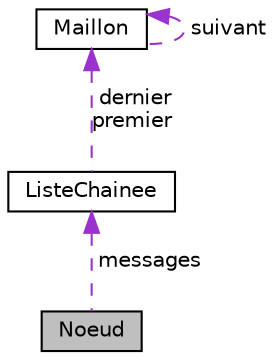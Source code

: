 digraph "Noeud"
{
  edge [fontname="Helvetica",fontsize="10",labelfontname="Helvetica",labelfontsize="10"];
  node [fontname="Helvetica",fontsize="10",shape=record];
  Node1 [label="Noeud",height=0.2,width=0.4,color="black", fillcolor="grey75", style="filled", fontcolor="black"];
  Node2 -> Node1 [dir="back",color="darkorchid3",fontsize="10",style="dashed",label=" messages" ,fontname="Helvetica"];
  Node2 [label="ListeChainee",height=0.2,width=0.4,color="black", fillcolor="white", style="filled",URL="$structListeChainee.html",tooltip="Structure représentant une liste chainée. Elle contient un pointeur sur le premier maillon de la list..."];
  Node3 -> Node2 [dir="back",color="darkorchid3",fontsize="10",style="dashed",label=" dernier\npremier" ,fontname="Helvetica"];
  Node3 [label="Maillon",height=0.2,width=0.4,color="black", fillcolor="white", style="filled",URL="$structMaillon.html",tooltip="Structure représentant Maillon de la liste chainée. Elle contient un tic d&#39;arrivé et un pointeur sur ..."];
  Node3 -> Node3 [dir="back",color="darkorchid3",fontsize="10",style="dashed",label=" suivant" ,fontname="Helvetica"];
}
